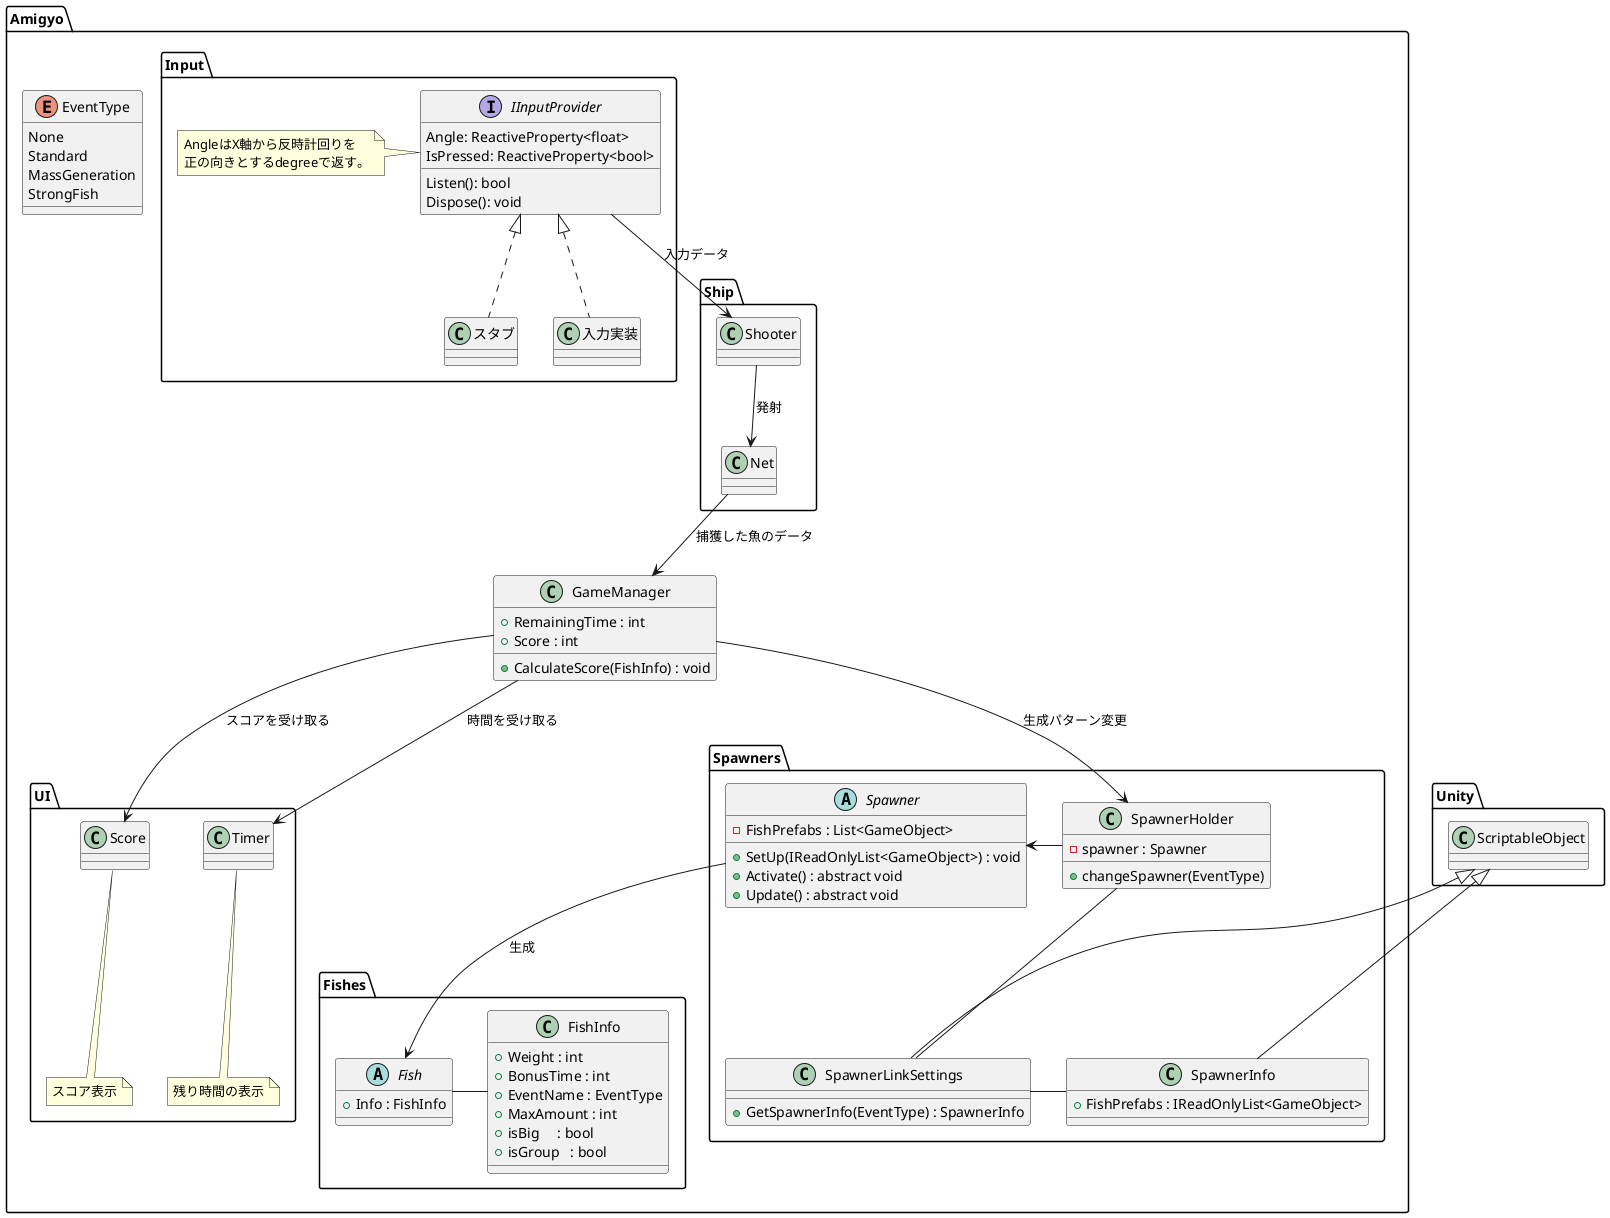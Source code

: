@startuml Amigyo-class

nameSpace Unity{
    class ScriptableObject{

    }
}

namespace Amigyo {

    namespace Input {
        interface IInputProvider {
            Angle: ReactiveProperty<float>
            IsPressed: ReactiveProperty<bool>
            Listen(): bool
            Dispose(): void
        }
        note left
        AngleはX軸から反時計回りを
        正の向きとするdegreeで返す。
        end note

        IInputProvider <|.. 入力実装
        IInputProvider <|.. スタブ
    }

    namespace Spawners{
        class SpawnerHolder{
            - spawner : Spawner
            + changeSpawner(EventType)
        }

        abstract class Spawner{
            - FishPrefabs : List<GameObject>
            + SetUp(IReadOnlyList<GameObject>) : void
            + Activate() : abstract void
            + Update() : abstract void
        }

        class SpawnerLinkSettings{
            + GetSpawnerInfo(EventType) : SpawnerInfo
        }

        class SpawnerInfo{
            + FishPrefabs : IReadOnlyList<GameObject>
        }

        SpawnerHolder -> Spawner
        SpawnerHolder -- SpawnerLinkSettings
        SpawnerLinkSettings - SpawnerInfo
        Unity.ScriptableObject <|-- SpawnerLinkSettings
        Unity.ScriptableObject <|-- SpawnerInfo
    }

    namespace Fishes{
        class FishInfo{
            + Weight : int
            + BonusTime : int
            + EventName : EventType
            + MaxAmount : int
            + isBig     : bool
            + isGroup   : bool
        }

        abstract class Fish{
            + Info : FishInfo
        }
    }

    class GameManager{
        + RemainingTime : int
        + Score : int
        + CalculateScore(FishInfo) : void
    }

    enum EventType{
        None
        Standard
        MassGeneration
        StrongFish
    }

    namespace UI{

        class Timer{

        }
        note bottom : 残り時間の表示

        class Score{

        }
        note bottom : スコア表示
    }

    namespace Ship{
        class Shooter{

        }
        class Net

        Shooter --> Net : 発射
    }

    GameManager --> Amigyo.UI.Timer : 時間を受け取る
    GameManager --> Amigyo.UI.Score : スコアを受け取る
    GameManager --> Amigyo.Spawners.SpawnerHolder : 生成パターン変更
    Amigyo.Ship.Net --> GameManager : 捕獲した魚のデータ
    Amigyo.Input.IInputProvider --> Amigyo.Ship.Shooter : 入力データ
    Amigyo.Spawners.Spawner --> Amigyo.Fishes.Fish : 生成
    Amigyo.Fishes.Fish - Amigyo.Fishes.FishInfo
}
@enduml